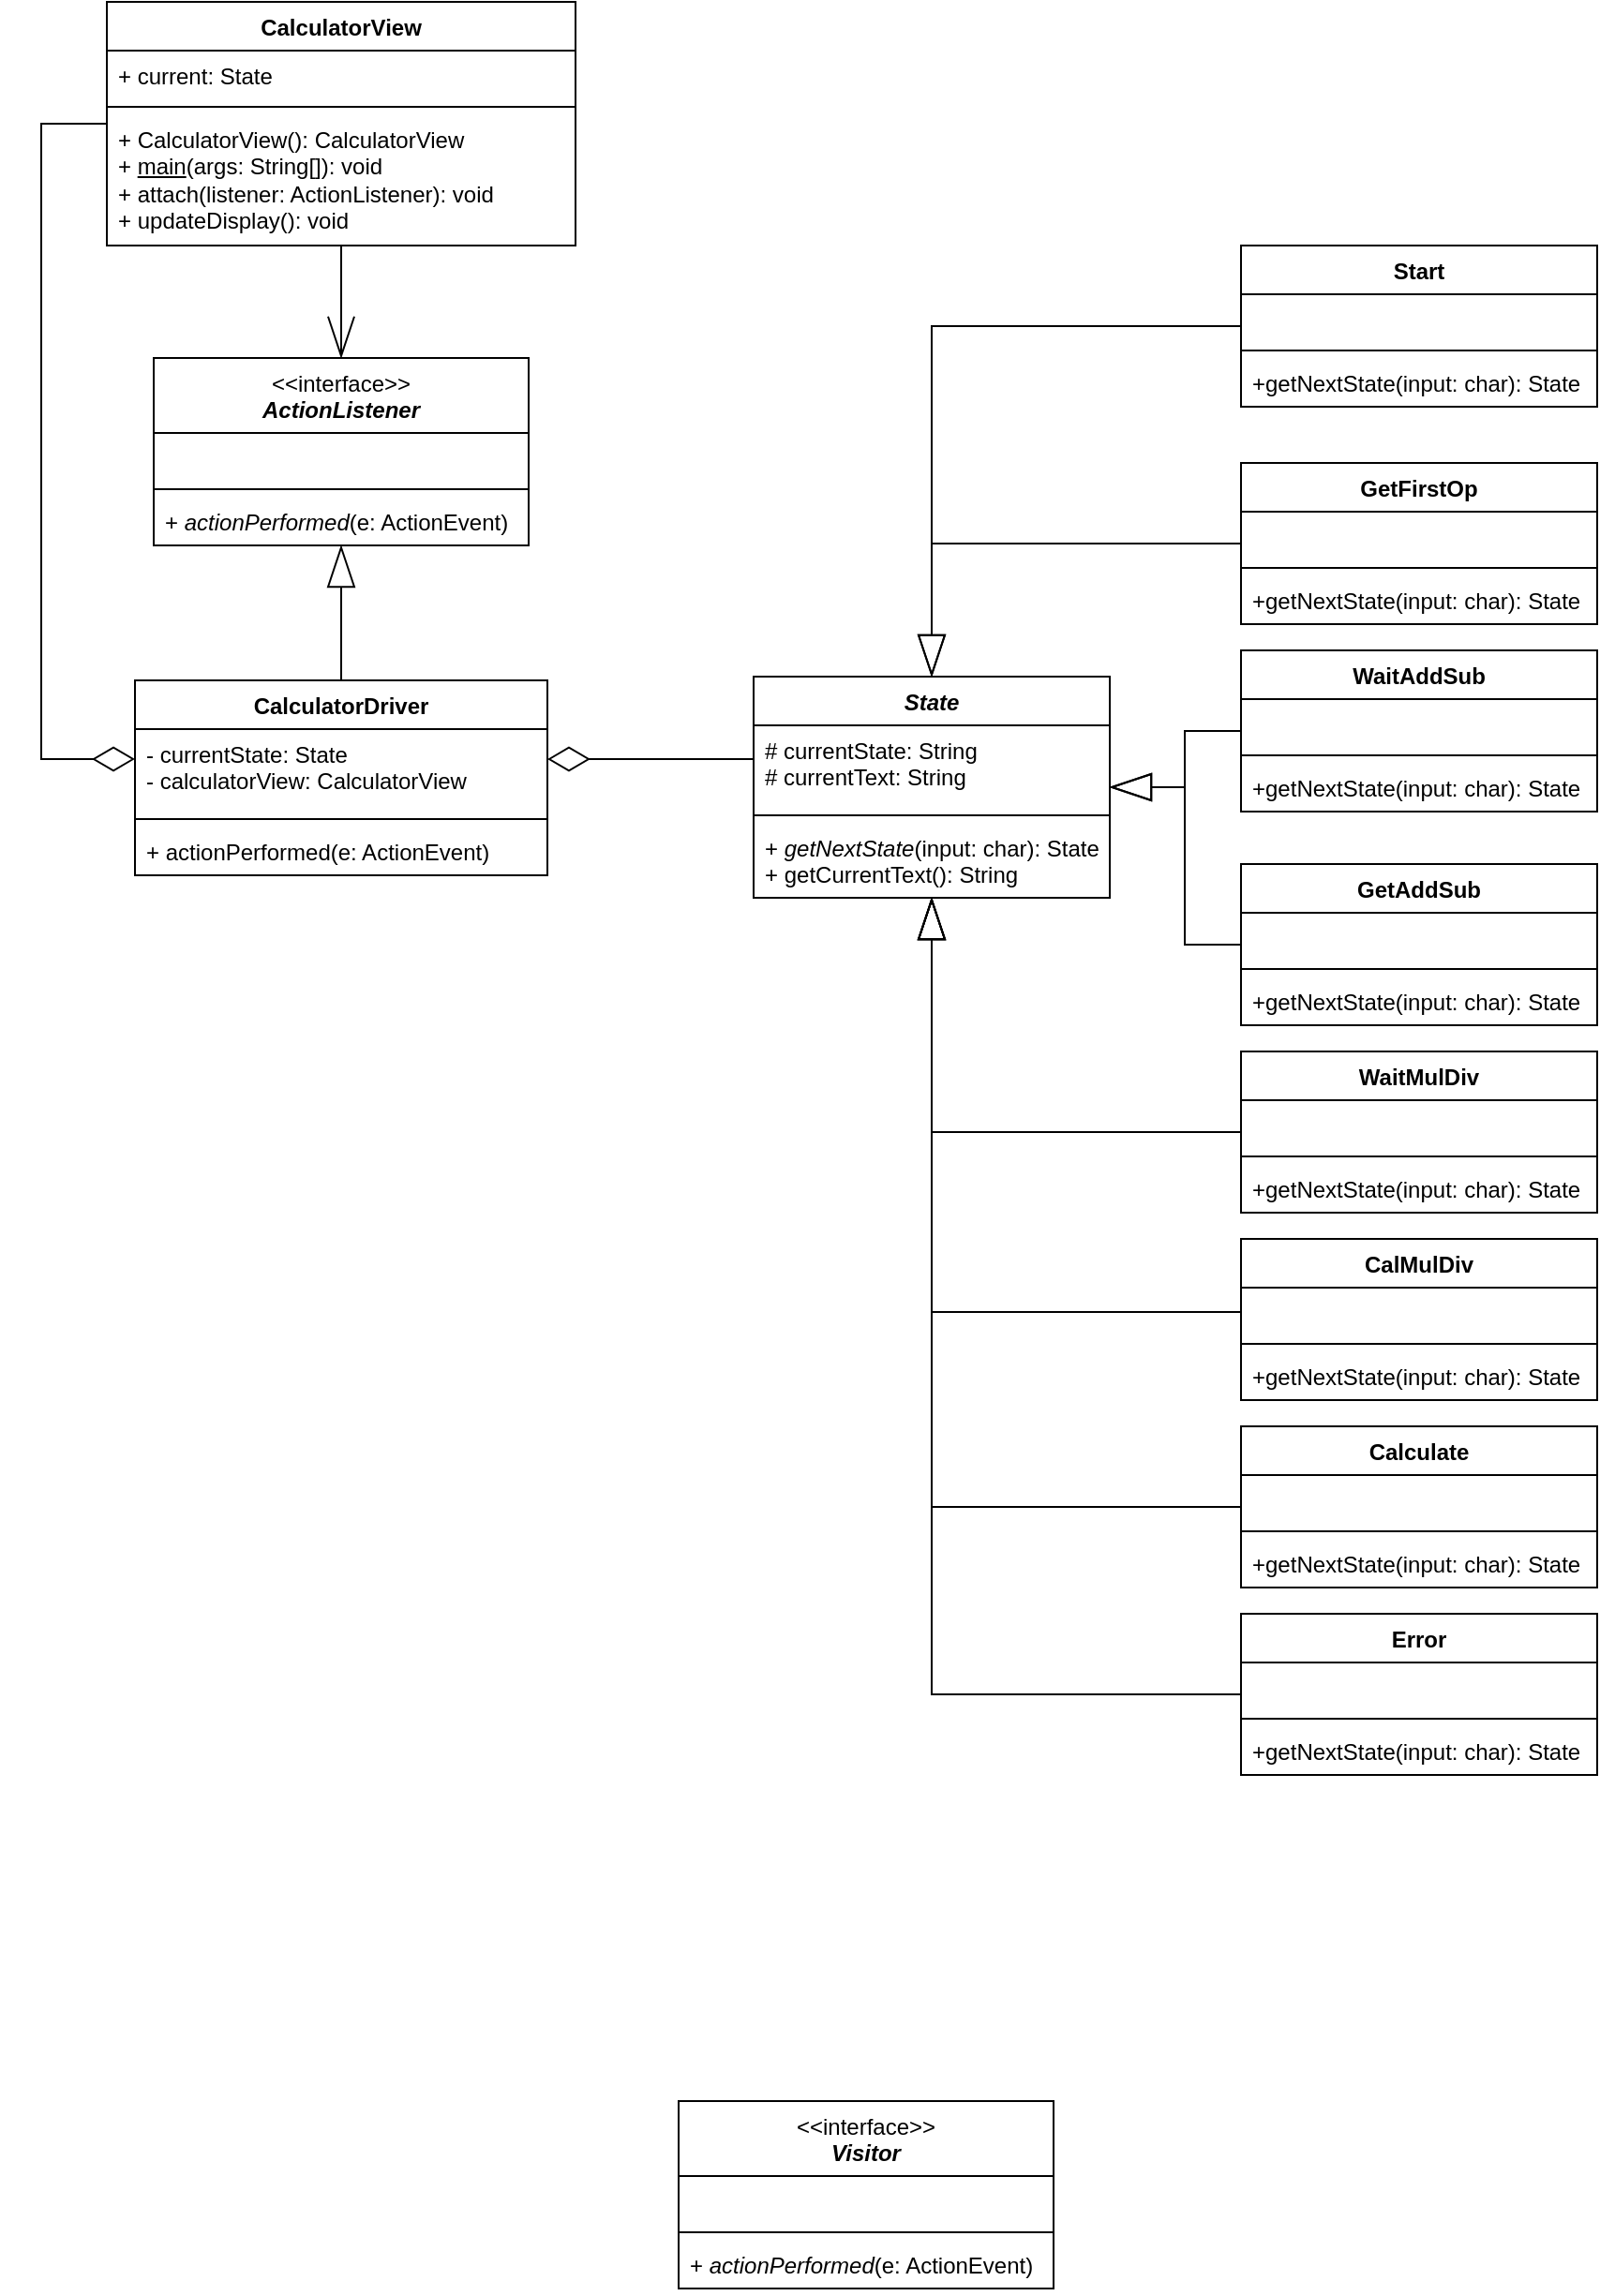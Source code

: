 <mxfile version="24.7.17">
  <diagram name="Page-1" id="OkXsAYMR7_yzgFztzNQj">
    <mxGraphModel dx="771" dy="3223" grid="1" gridSize="10" guides="1" tooltips="1" connect="1" arrows="1" fold="1" page="1" pageScale="1" pageWidth="850" pageHeight="1100" math="0" shadow="0">
      <root>
        <mxCell id="0" />
        <mxCell id="1" parent="0" />
        <mxCell id="SzojaOviCsZuA26BR49B-10" style="edgeStyle=orthogonalEdgeStyle;shape=connector;rounded=0;orthogonalLoop=1;jettySize=auto;html=1;strokeColor=default;align=center;verticalAlign=middle;fontFamily=Helvetica;fontSize=11;fontColor=default;labelBackgroundColor=default;endArrow=blockThin;endFill=0;endSize=20;" edge="1" parent="1" source="slx9O1tNkMX-7MdAAjnx-1" target="4JuCq5wBwQ4GCOeXO2ZA-1">
          <mxGeometry relative="1" as="geometry" />
        </mxCell>
        <mxCell id="slx9O1tNkMX-7MdAAjnx-1" value="CalculatorDriver" style="swimlane;fontStyle=1;align=center;verticalAlign=top;childLayout=stackLayout;horizontal=1;startSize=26;horizontalStack=0;resizeParent=1;resizeParentMax=0;resizeLast=0;collapsible=1;marginBottom=0;whiteSpace=wrap;html=1;" parent="1" vertex="1">
          <mxGeometry x="150" y="272" width="220" height="104" as="geometry" />
        </mxCell>
        <mxCell id="slx9O1tNkMX-7MdAAjnx-2" value="- currentState: State&lt;div&gt;- calculatorView: CalculatorView&lt;/div&gt;" style="text;strokeColor=none;fillColor=none;align=left;verticalAlign=top;spacingLeft=4;spacingRight=4;overflow=hidden;rotatable=0;points=[[0,0.5],[1,0.5]];portConstraint=eastwest;whiteSpace=wrap;html=1;" parent="slx9O1tNkMX-7MdAAjnx-1" vertex="1">
          <mxGeometry y="26" width="220" height="44" as="geometry" />
        </mxCell>
        <mxCell id="slx9O1tNkMX-7MdAAjnx-3" value="" style="line;strokeWidth=1;fillColor=none;align=left;verticalAlign=middle;spacingTop=-1;spacingLeft=3;spacingRight=3;rotatable=0;labelPosition=right;points=[];portConstraint=eastwest;strokeColor=inherit;" parent="slx9O1tNkMX-7MdAAjnx-1" vertex="1">
          <mxGeometry y="70" width="220" height="8" as="geometry" />
        </mxCell>
        <mxCell id="slx9O1tNkMX-7MdAAjnx-4" value="+&amp;nbsp;actionPerformed(e: ActionEvent)" style="text;strokeColor=none;fillColor=none;align=left;verticalAlign=top;spacingLeft=4;spacingRight=4;overflow=hidden;rotatable=0;points=[[0,0.5],[1,0.5]];portConstraint=eastwest;whiteSpace=wrap;html=1;" parent="slx9O1tNkMX-7MdAAjnx-1" vertex="1">
          <mxGeometry y="78" width="220" height="26" as="geometry" />
        </mxCell>
        <mxCell id="slx9O1tNkMX-7MdAAjnx-50" style="edgeStyle=orthogonalEdgeStyle;shape=connector;rounded=0;orthogonalLoop=1;jettySize=auto;html=1;strokeColor=default;align=center;verticalAlign=middle;fontFamily=Helvetica;fontSize=11;fontColor=default;labelBackgroundColor=default;endArrow=diamondThin;endFill=0;endSize=20;" parent="1" source="slx9O1tNkMX-7MdAAjnx-5" target="slx9O1tNkMX-7MdAAjnx-1" edge="1">
          <mxGeometry relative="1" as="geometry">
            <Array as="points">
              <mxPoint x="450" y="314" />
              <mxPoint x="450" y="314" />
            </Array>
          </mxGeometry>
        </mxCell>
        <mxCell id="slx9O1tNkMX-7MdAAjnx-5" value="&lt;i&gt;State&lt;/i&gt;" style="swimlane;fontStyle=1;align=center;verticalAlign=top;childLayout=stackLayout;horizontal=1;startSize=26;horizontalStack=0;resizeParent=1;resizeParentMax=0;resizeLast=0;collapsible=1;marginBottom=0;whiteSpace=wrap;html=1;" parent="1" vertex="1">
          <mxGeometry x="480" y="270" width="190" height="118" as="geometry" />
        </mxCell>
        <mxCell id="slx9O1tNkMX-7MdAAjnx-6" value="# currentState: String&lt;div&gt;# currentText: String&lt;/div&gt;" style="text;strokeColor=none;fillColor=none;align=left;verticalAlign=top;spacingLeft=4;spacingRight=4;overflow=hidden;rotatable=0;points=[[0,0.5],[1,0.5]];portConstraint=eastwest;whiteSpace=wrap;html=1;" parent="slx9O1tNkMX-7MdAAjnx-5" vertex="1">
          <mxGeometry y="26" width="190" height="44" as="geometry" />
        </mxCell>
        <mxCell id="slx9O1tNkMX-7MdAAjnx-7" value="" style="line;strokeWidth=1;fillColor=none;align=left;verticalAlign=middle;spacingTop=-1;spacingLeft=3;spacingRight=3;rotatable=0;labelPosition=right;points=[];portConstraint=eastwest;strokeColor=inherit;" parent="slx9O1tNkMX-7MdAAjnx-5" vertex="1">
          <mxGeometry y="70" width="190" height="8" as="geometry" />
        </mxCell>
        <mxCell id="slx9O1tNkMX-7MdAAjnx-8" value="+&amp;nbsp;&lt;i&gt;getNextState&lt;/i&gt;(input: char): State&lt;div&gt;+ getCurrentText(): String&lt;/div&gt;" style="text;strokeColor=none;fillColor=none;align=left;verticalAlign=top;spacingLeft=4;spacingRight=4;overflow=hidden;rotatable=0;points=[[0,0.5],[1,0.5]];portConstraint=eastwest;whiteSpace=wrap;html=1;" parent="slx9O1tNkMX-7MdAAjnx-5" vertex="1">
          <mxGeometry y="78" width="190" height="40" as="geometry" />
        </mxCell>
        <mxCell id="slx9O1tNkMX-7MdAAjnx-41" style="edgeStyle=orthogonalEdgeStyle;rounded=0;orthogonalLoop=1;jettySize=auto;html=1;endArrow=blockThin;endFill=0;endSize=20;" parent="1" source="slx9O1tNkMX-7MdAAjnx-9" target="slx9O1tNkMX-7MdAAjnx-5" edge="1">
          <mxGeometry relative="1" as="geometry" />
        </mxCell>
        <mxCell id="slx9O1tNkMX-7MdAAjnx-9" value="Start" style="swimlane;fontStyle=1;align=center;verticalAlign=top;childLayout=stackLayout;horizontal=1;startSize=26;horizontalStack=0;resizeParent=1;resizeParentMax=0;resizeLast=0;collapsible=1;marginBottom=0;whiteSpace=wrap;html=1;" parent="1" vertex="1">
          <mxGeometry x="740" y="40" width="190" height="86" as="geometry" />
        </mxCell>
        <mxCell id="slx9O1tNkMX-7MdAAjnx-10" value="&amp;nbsp;" style="text;strokeColor=none;fillColor=none;align=left;verticalAlign=top;spacingLeft=4;spacingRight=4;overflow=hidden;rotatable=0;points=[[0,0.5],[1,0.5]];portConstraint=eastwest;whiteSpace=wrap;html=1;" parent="slx9O1tNkMX-7MdAAjnx-9" vertex="1">
          <mxGeometry y="26" width="190" height="26" as="geometry" />
        </mxCell>
        <mxCell id="slx9O1tNkMX-7MdAAjnx-11" value="" style="line;strokeWidth=1;fillColor=none;align=left;verticalAlign=middle;spacingTop=-1;spacingLeft=3;spacingRight=3;rotatable=0;labelPosition=right;points=[];portConstraint=eastwest;strokeColor=inherit;" parent="slx9O1tNkMX-7MdAAjnx-9" vertex="1">
          <mxGeometry y="52" width="190" height="8" as="geometry" />
        </mxCell>
        <mxCell id="slx9O1tNkMX-7MdAAjnx-12" value="+getNextState(input: char): State" style="text;strokeColor=none;fillColor=none;align=left;verticalAlign=top;spacingLeft=4;spacingRight=4;overflow=hidden;rotatable=0;points=[[0,0.5],[1,0.5]];portConstraint=eastwest;whiteSpace=wrap;html=1;" parent="slx9O1tNkMX-7MdAAjnx-9" vertex="1">
          <mxGeometry y="60" width="190" height="26" as="geometry" />
        </mxCell>
        <mxCell id="slx9O1tNkMX-7MdAAjnx-42" style="edgeStyle=orthogonalEdgeStyle;shape=connector;rounded=0;orthogonalLoop=1;jettySize=auto;html=1;strokeColor=default;align=center;verticalAlign=middle;fontFamily=Helvetica;fontSize=11;fontColor=default;labelBackgroundColor=default;endArrow=blockThin;endFill=0;endSize=20;" parent="1" source="slx9O1tNkMX-7MdAAjnx-13" target="slx9O1tNkMX-7MdAAjnx-5" edge="1">
          <mxGeometry relative="1" as="geometry" />
        </mxCell>
        <mxCell id="slx9O1tNkMX-7MdAAjnx-13" value="GetFirstOp" style="swimlane;fontStyle=1;align=center;verticalAlign=top;childLayout=stackLayout;horizontal=1;startSize=26;horizontalStack=0;resizeParent=1;resizeParentMax=0;resizeLast=0;collapsible=1;marginBottom=0;whiteSpace=wrap;html=1;" parent="1" vertex="1">
          <mxGeometry x="740" y="156" width="190" height="86" as="geometry" />
        </mxCell>
        <mxCell id="slx9O1tNkMX-7MdAAjnx-14" value="&amp;nbsp;" style="text;strokeColor=none;fillColor=none;align=left;verticalAlign=top;spacingLeft=4;spacingRight=4;overflow=hidden;rotatable=0;points=[[0,0.5],[1,0.5]];portConstraint=eastwest;whiteSpace=wrap;html=1;" parent="slx9O1tNkMX-7MdAAjnx-13" vertex="1">
          <mxGeometry y="26" width="190" height="26" as="geometry" />
        </mxCell>
        <mxCell id="slx9O1tNkMX-7MdAAjnx-15" value="" style="line;strokeWidth=1;fillColor=none;align=left;verticalAlign=middle;spacingTop=-1;spacingLeft=3;spacingRight=3;rotatable=0;labelPosition=right;points=[];portConstraint=eastwest;strokeColor=inherit;" parent="slx9O1tNkMX-7MdAAjnx-13" vertex="1">
          <mxGeometry y="52" width="190" height="8" as="geometry" />
        </mxCell>
        <mxCell id="slx9O1tNkMX-7MdAAjnx-16" value="+getNextState(input: char): State" style="text;strokeColor=none;fillColor=none;align=left;verticalAlign=top;spacingLeft=4;spacingRight=4;overflow=hidden;rotatable=0;points=[[0,0.5],[1,0.5]];portConstraint=eastwest;whiteSpace=wrap;html=1;" parent="slx9O1tNkMX-7MdAAjnx-13" vertex="1">
          <mxGeometry y="60" width="190" height="26" as="geometry" />
        </mxCell>
        <mxCell id="slx9O1tNkMX-7MdAAjnx-43" style="edgeStyle=orthogonalEdgeStyle;shape=connector;rounded=0;orthogonalLoop=1;jettySize=auto;html=1;strokeColor=default;align=center;verticalAlign=middle;fontFamily=Helvetica;fontSize=11;fontColor=default;labelBackgroundColor=default;endArrow=blockThin;endFill=0;endSize=20;" parent="1" source="slx9O1tNkMX-7MdAAjnx-17" target="slx9O1tNkMX-7MdAAjnx-5" edge="1">
          <mxGeometry relative="1" as="geometry" />
        </mxCell>
        <mxCell id="slx9O1tNkMX-7MdAAjnx-17" value="WaitAddSub" style="swimlane;fontStyle=1;align=center;verticalAlign=top;childLayout=stackLayout;horizontal=1;startSize=26;horizontalStack=0;resizeParent=1;resizeParentMax=0;resizeLast=0;collapsible=1;marginBottom=0;whiteSpace=wrap;html=1;" parent="1" vertex="1">
          <mxGeometry x="740" y="256" width="190" height="86" as="geometry" />
        </mxCell>
        <mxCell id="slx9O1tNkMX-7MdAAjnx-18" value="&amp;nbsp;" style="text;strokeColor=none;fillColor=none;align=left;verticalAlign=top;spacingLeft=4;spacingRight=4;overflow=hidden;rotatable=0;points=[[0,0.5],[1,0.5]];portConstraint=eastwest;whiteSpace=wrap;html=1;" parent="slx9O1tNkMX-7MdAAjnx-17" vertex="1">
          <mxGeometry y="26" width="190" height="26" as="geometry" />
        </mxCell>
        <mxCell id="slx9O1tNkMX-7MdAAjnx-19" value="" style="line;strokeWidth=1;fillColor=none;align=left;verticalAlign=middle;spacingTop=-1;spacingLeft=3;spacingRight=3;rotatable=0;labelPosition=right;points=[];portConstraint=eastwest;strokeColor=inherit;" parent="slx9O1tNkMX-7MdAAjnx-17" vertex="1">
          <mxGeometry y="52" width="190" height="8" as="geometry" />
        </mxCell>
        <mxCell id="slx9O1tNkMX-7MdAAjnx-20" value="+getNextState(input: char): State" style="text;strokeColor=none;fillColor=none;align=left;verticalAlign=top;spacingLeft=4;spacingRight=4;overflow=hidden;rotatable=0;points=[[0,0.5],[1,0.5]];portConstraint=eastwest;whiteSpace=wrap;html=1;" parent="slx9O1tNkMX-7MdAAjnx-17" vertex="1">
          <mxGeometry y="60" width="190" height="26" as="geometry" />
        </mxCell>
        <mxCell id="slx9O1tNkMX-7MdAAjnx-44" style="edgeStyle=orthogonalEdgeStyle;shape=connector;rounded=0;orthogonalLoop=1;jettySize=auto;html=1;strokeColor=default;align=center;verticalAlign=middle;fontFamily=Helvetica;fontSize=11;fontColor=default;labelBackgroundColor=default;endArrow=blockThin;endFill=0;endSize=20;" parent="1" source="slx9O1tNkMX-7MdAAjnx-21" target="slx9O1tNkMX-7MdAAjnx-5" edge="1">
          <mxGeometry relative="1" as="geometry" />
        </mxCell>
        <mxCell id="slx9O1tNkMX-7MdAAjnx-21" value="GetAddSub" style="swimlane;fontStyle=1;align=center;verticalAlign=top;childLayout=stackLayout;horizontal=1;startSize=26;horizontalStack=0;resizeParent=1;resizeParentMax=0;resizeLast=0;collapsible=1;marginBottom=0;whiteSpace=wrap;html=1;" parent="1" vertex="1">
          <mxGeometry x="740" y="370" width="190" height="86" as="geometry" />
        </mxCell>
        <mxCell id="slx9O1tNkMX-7MdAAjnx-22" value="&amp;nbsp;" style="text;strokeColor=none;fillColor=none;align=left;verticalAlign=top;spacingLeft=4;spacingRight=4;overflow=hidden;rotatable=0;points=[[0,0.5],[1,0.5]];portConstraint=eastwest;whiteSpace=wrap;html=1;" parent="slx9O1tNkMX-7MdAAjnx-21" vertex="1">
          <mxGeometry y="26" width="190" height="26" as="geometry" />
        </mxCell>
        <mxCell id="slx9O1tNkMX-7MdAAjnx-23" value="" style="line;strokeWidth=1;fillColor=none;align=left;verticalAlign=middle;spacingTop=-1;spacingLeft=3;spacingRight=3;rotatable=0;labelPosition=right;points=[];portConstraint=eastwest;strokeColor=inherit;" parent="slx9O1tNkMX-7MdAAjnx-21" vertex="1">
          <mxGeometry y="52" width="190" height="8" as="geometry" />
        </mxCell>
        <mxCell id="slx9O1tNkMX-7MdAAjnx-24" value="+getNextState(input: char): State" style="text;strokeColor=none;fillColor=none;align=left;verticalAlign=top;spacingLeft=4;spacingRight=4;overflow=hidden;rotatable=0;points=[[0,0.5],[1,0.5]];portConstraint=eastwest;whiteSpace=wrap;html=1;" parent="slx9O1tNkMX-7MdAAjnx-21" vertex="1">
          <mxGeometry y="60" width="190" height="26" as="geometry" />
        </mxCell>
        <mxCell id="slx9O1tNkMX-7MdAAjnx-45" style="edgeStyle=orthogonalEdgeStyle;shape=connector;rounded=0;orthogonalLoop=1;jettySize=auto;html=1;strokeColor=default;align=center;verticalAlign=middle;fontFamily=Helvetica;fontSize=11;fontColor=default;labelBackgroundColor=default;endArrow=blockThin;endFill=0;endSize=20;" parent="1" source="slx9O1tNkMX-7MdAAjnx-25" target="slx9O1tNkMX-7MdAAjnx-5" edge="1">
          <mxGeometry relative="1" as="geometry" />
        </mxCell>
        <mxCell id="slx9O1tNkMX-7MdAAjnx-25" value="WaitMulDiv" style="swimlane;fontStyle=1;align=center;verticalAlign=top;childLayout=stackLayout;horizontal=1;startSize=26;horizontalStack=0;resizeParent=1;resizeParentMax=0;resizeLast=0;collapsible=1;marginBottom=0;whiteSpace=wrap;html=1;" parent="1" vertex="1">
          <mxGeometry x="740" y="470" width="190" height="86" as="geometry" />
        </mxCell>
        <mxCell id="slx9O1tNkMX-7MdAAjnx-26" value="&amp;nbsp;" style="text;strokeColor=none;fillColor=none;align=left;verticalAlign=top;spacingLeft=4;spacingRight=4;overflow=hidden;rotatable=0;points=[[0,0.5],[1,0.5]];portConstraint=eastwest;whiteSpace=wrap;html=1;" parent="slx9O1tNkMX-7MdAAjnx-25" vertex="1">
          <mxGeometry y="26" width="190" height="26" as="geometry" />
        </mxCell>
        <mxCell id="slx9O1tNkMX-7MdAAjnx-27" value="" style="line;strokeWidth=1;fillColor=none;align=left;verticalAlign=middle;spacingTop=-1;spacingLeft=3;spacingRight=3;rotatable=0;labelPosition=right;points=[];portConstraint=eastwest;strokeColor=inherit;" parent="slx9O1tNkMX-7MdAAjnx-25" vertex="1">
          <mxGeometry y="52" width="190" height="8" as="geometry" />
        </mxCell>
        <mxCell id="slx9O1tNkMX-7MdAAjnx-28" value="+getNextState(input: char): State" style="text;strokeColor=none;fillColor=none;align=left;verticalAlign=top;spacingLeft=4;spacingRight=4;overflow=hidden;rotatable=0;points=[[0,0.5],[1,0.5]];portConstraint=eastwest;whiteSpace=wrap;html=1;" parent="slx9O1tNkMX-7MdAAjnx-25" vertex="1">
          <mxGeometry y="60" width="190" height="26" as="geometry" />
        </mxCell>
        <mxCell id="slx9O1tNkMX-7MdAAjnx-29" value="CalMulDiv" style="swimlane;fontStyle=1;align=center;verticalAlign=top;childLayout=stackLayout;horizontal=1;startSize=26;horizontalStack=0;resizeParent=1;resizeParentMax=0;resizeLast=0;collapsible=1;marginBottom=0;whiteSpace=wrap;html=1;" parent="1" vertex="1">
          <mxGeometry x="740" y="570" width="190" height="86" as="geometry" />
        </mxCell>
        <mxCell id="slx9O1tNkMX-7MdAAjnx-30" value="&amp;nbsp;" style="text;strokeColor=none;fillColor=none;align=left;verticalAlign=top;spacingLeft=4;spacingRight=4;overflow=hidden;rotatable=0;points=[[0,0.5],[1,0.5]];portConstraint=eastwest;whiteSpace=wrap;html=1;" parent="slx9O1tNkMX-7MdAAjnx-29" vertex="1">
          <mxGeometry y="26" width="190" height="26" as="geometry" />
        </mxCell>
        <mxCell id="slx9O1tNkMX-7MdAAjnx-31" value="" style="line;strokeWidth=1;fillColor=none;align=left;verticalAlign=middle;spacingTop=-1;spacingLeft=3;spacingRight=3;rotatable=0;labelPosition=right;points=[];portConstraint=eastwest;strokeColor=inherit;" parent="slx9O1tNkMX-7MdAAjnx-29" vertex="1">
          <mxGeometry y="52" width="190" height="8" as="geometry" />
        </mxCell>
        <mxCell id="slx9O1tNkMX-7MdAAjnx-32" value="+getNextState(input: char): State" style="text;strokeColor=none;fillColor=none;align=left;verticalAlign=top;spacingLeft=4;spacingRight=4;overflow=hidden;rotatable=0;points=[[0,0.5],[1,0.5]];portConstraint=eastwest;whiteSpace=wrap;html=1;" parent="slx9O1tNkMX-7MdAAjnx-29" vertex="1">
          <mxGeometry y="60" width="190" height="26" as="geometry" />
        </mxCell>
        <mxCell id="slx9O1tNkMX-7MdAAjnx-47" style="edgeStyle=orthogonalEdgeStyle;shape=connector;rounded=0;orthogonalLoop=1;jettySize=auto;html=1;strokeColor=default;align=center;verticalAlign=middle;fontFamily=Helvetica;fontSize=11;fontColor=default;labelBackgroundColor=default;endArrow=blockThin;endFill=0;endSize=20;" parent="1" source="slx9O1tNkMX-7MdAAjnx-33" target="slx9O1tNkMX-7MdAAjnx-5" edge="1">
          <mxGeometry relative="1" as="geometry" />
        </mxCell>
        <mxCell id="slx9O1tNkMX-7MdAAjnx-33" value="Calculate" style="swimlane;fontStyle=1;align=center;verticalAlign=top;childLayout=stackLayout;horizontal=1;startSize=26;horizontalStack=0;resizeParent=1;resizeParentMax=0;resizeLast=0;collapsible=1;marginBottom=0;whiteSpace=wrap;html=1;" parent="1" vertex="1">
          <mxGeometry x="740" y="670" width="190" height="86" as="geometry" />
        </mxCell>
        <mxCell id="slx9O1tNkMX-7MdAAjnx-34" value="&amp;nbsp;" style="text;strokeColor=none;fillColor=none;align=left;verticalAlign=top;spacingLeft=4;spacingRight=4;overflow=hidden;rotatable=0;points=[[0,0.5],[1,0.5]];portConstraint=eastwest;whiteSpace=wrap;html=1;" parent="slx9O1tNkMX-7MdAAjnx-33" vertex="1">
          <mxGeometry y="26" width="190" height="26" as="geometry" />
        </mxCell>
        <mxCell id="slx9O1tNkMX-7MdAAjnx-35" value="" style="line;strokeWidth=1;fillColor=none;align=left;verticalAlign=middle;spacingTop=-1;spacingLeft=3;spacingRight=3;rotatable=0;labelPosition=right;points=[];portConstraint=eastwest;strokeColor=inherit;" parent="slx9O1tNkMX-7MdAAjnx-33" vertex="1">
          <mxGeometry y="52" width="190" height="8" as="geometry" />
        </mxCell>
        <mxCell id="slx9O1tNkMX-7MdAAjnx-36" value="+getNextState(input: char): State" style="text;strokeColor=none;fillColor=none;align=left;verticalAlign=top;spacingLeft=4;spacingRight=4;overflow=hidden;rotatable=0;points=[[0,0.5],[1,0.5]];portConstraint=eastwest;whiteSpace=wrap;html=1;" parent="slx9O1tNkMX-7MdAAjnx-33" vertex="1">
          <mxGeometry y="60" width="190" height="26" as="geometry" />
        </mxCell>
        <mxCell id="slx9O1tNkMX-7MdAAjnx-49" style="edgeStyle=orthogonalEdgeStyle;shape=connector;rounded=0;orthogonalLoop=1;jettySize=auto;html=1;strokeColor=default;align=center;verticalAlign=middle;fontFamily=Helvetica;fontSize=11;fontColor=default;labelBackgroundColor=default;endArrow=blockThin;endFill=0;endSize=20;" parent="1" source="slx9O1tNkMX-7MdAAjnx-37" target="slx9O1tNkMX-7MdAAjnx-5" edge="1">
          <mxGeometry relative="1" as="geometry" />
        </mxCell>
        <mxCell id="slx9O1tNkMX-7MdAAjnx-37" value="Error" style="swimlane;fontStyle=1;align=center;verticalAlign=top;childLayout=stackLayout;horizontal=1;startSize=26;horizontalStack=0;resizeParent=1;resizeParentMax=0;resizeLast=0;collapsible=1;marginBottom=0;whiteSpace=wrap;html=1;" parent="1" vertex="1">
          <mxGeometry x="740" y="770" width="190" height="86" as="geometry" />
        </mxCell>
        <mxCell id="slx9O1tNkMX-7MdAAjnx-38" value="&amp;nbsp;" style="text;strokeColor=none;fillColor=none;align=left;verticalAlign=top;spacingLeft=4;spacingRight=4;overflow=hidden;rotatable=0;points=[[0,0.5],[1,0.5]];portConstraint=eastwest;whiteSpace=wrap;html=1;" parent="slx9O1tNkMX-7MdAAjnx-37" vertex="1">
          <mxGeometry y="26" width="190" height="26" as="geometry" />
        </mxCell>
        <mxCell id="slx9O1tNkMX-7MdAAjnx-39" value="" style="line;strokeWidth=1;fillColor=none;align=left;verticalAlign=middle;spacingTop=-1;spacingLeft=3;spacingRight=3;rotatable=0;labelPosition=right;points=[];portConstraint=eastwest;strokeColor=inherit;" parent="slx9O1tNkMX-7MdAAjnx-37" vertex="1">
          <mxGeometry y="52" width="190" height="8" as="geometry" />
        </mxCell>
        <mxCell id="slx9O1tNkMX-7MdAAjnx-40" value="+getNextState(input: char): State" style="text;strokeColor=none;fillColor=none;align=left;verticalAlign=top;spacingLeft=4;spacingRight=4;overflow=hidden;rotatable=0;points=[[0,0.5],[1,0.5]];portConstraint=eastwest;whiteSpace=wrap;html=1;" parent="slx9O1tNkMX-7MdAAjnx-37" vertex="1">
          <mxGeometry y="60" width="190" height="26" as="geometry" />
        </mxCell>
        <mxCell id="slx9O1tNkMX-7MdAAjnx-46" style="edgeStyle=orthogonalEdgeStyle;shape=connector;rounded=0;orthogonalLoop=1;jettySize=auto;html=1;strokeColor=default;align=center;verticalAlign=middle;fontFamily=Helvetica;fontSize=11;fontColor=default;labelBackgroundColor=default;endArrow=blockThin;endFill=0;endSize=20;" parent="1" source="slx9O1tNkMX-7MdAAjnx-30" target="slx9O1tNkMX-7MdAAjnx-5" edge="1">
          <mxGeometry relative="1" as="geometry" />
        </mxCell>
        <mxCell id="4JuCq5wBwQ4GCOeXO2ZA-6" style="edgeStyle=orthogonalEdgeStyle;rounded=0;orthogonalLoop=1;jettySize=auto;html=1;endArrow=openThin;endFill=0;endSize=20;" parent="1" source="slx9O1tNkMX-7MdAAjnx-51" target="4JuCq5wBwQ4GCOeXO2ZA-1" edge="1">
          <mxGeometry relative="1" as="geometry" />
        </mxCell>
        <mxCell id="SzojaOviCsZuA26BR49B-12" style="edgeStyle=orthogonalEdgeStyle;shape=connector;rounded=0;orthogonalLoop=1;jettySize=auto;html=1;strokeColor=default;align=center;verticalAlign=middle;fontFamily=Helvetica;fontSize=11;fontColor=default;labelBackgroundColor=default;endArrow=diamondThin;endFill=0;endSize=20;" edge="1" parent="1" source="slx9O1tNkMX-7MdAAjnx-51" target="slx9O1tNkMX-7MdAAjnx-1">
          <mxGeometry relative="1" as="geometry">
            <Array as="points">
              <mxPoint x="100" y="-25" />
              <mxPoint x="100" y="314.0" />
            </Array>
          </mxGeometry>
        </mxCell>
        <mxCell id="slx9O1tNkMX-7MdAAjnx-51" value="CalculatorView" style="swimlane;fontStyle=1;align=center;verticalAlign=top;childLayout=stackLayout;horizontal=1;startSize=26;horizontalStack=0;resizeParent=1;resizeParentMax=0;resizeLast=0;collapsible=1;marginBottom=0;whiteSpace=wrap;html=1;" parent="1" vertex="1">
          <mxGeometry x="135" y="-90" width="250" height="130" as="geometry" />
        </mxCell>
        <mxCell id="slx9O1tNkMX-7MdAAjnx-52" value="+ current: State" style="text;strokeColor=none;fillColor=none;align=left;verticalAlign=top;spacingLeft=4;spacingRight=4;overflow=hidden;rotatable=0;points=[[0,0.5],[1,0.5]];portConstraint=eastwest;whiteSpace=wrap;html=1;" parent="slx9O1tNkMX-7MdAAjnx-51" vertex="1">
          <mxGeometry y="26" width="250" height="26" as="geometry" />
        </mxCell>
        <mxCell id="slx9O1tNkMX-7MdAAjnx-53" value="" style="line;strokeWidth=1;fillColor=none;align=left;verticalAlign=middle;spacingTop=-1;spacingLeft=3;spacingRight=3;rotatable=0;labelPosition=right;points=[];portConstraint=eastwest;strokeColor=inherit;" parent="slx9O1tNkMX-7MdAAjnx-51" vertex="1">
          <mxGeometry y="52" width="250" height="8" as="geometry" />
        </mxCell>
        <mxCell id="slx9O1tNkMX-7MdAAjnx-54" value="&lt;div&gt;+ CalculatorView(): CalculatorView&lt;/div&gt;&lt;div&gt;+&amp;nbsp;&lt;u&gt;main&lt;/u&gt;(args: String[]): void&lt;br&gt;&lt;/div&gt;+ attach(listener: ActionListener): void&lt;div&gt;&lt;div&gt;+ updateDisplay(): void&lt;/div&gt;&lt;/div&gt;" style="text;strokeColor=none;fillColor=none;align=left;verticalAlign=top;spacingLeft=4;spacingRight=4;overflow=hidden;rotatable=0;points=[[0,0.5],[1,0.5]];portConstraint=eastwest;whiteSpace=wrap;html=1;" parent="slx9O1tNkMX-7MdAAjnx-51" vertex="1">
          <mxGeometry y="60" width="250" height="70" as="geometry" />
        </mxCell>
        <mxCell id="4JuCq5wBwQ4GCOeXO2ZA-1" value="&lt;span style=&quot;font-weight: normal;&quot;&gt;&amp;lt;&amp;lt;interface&amp;gt;&amp;gt;&lt;br&gt;&lt;/span&gt;&lt;i&gt;ActionListener&lt;/i&gt;" style="swimlane;fontStyle=1;align=center;verticalAlign=top;childLayout=stackLayout;horizontal=1;startSize=40;horizontalStack=0;resizeParent=1;resizeParentMax=0;resizeLast=0;collapsible=1;marginBottom=0;whiteSpace=wrap;html=1;" parent="1" vertex="1">
          <mxGeometry x="160" y="100" width="200" height="100" as="geometry" />
        </mxCell>
        <mxCell id="4JuCq5wBwQ4GCOeXO2ZA-2" value="&amp;nbsp;" style="text;strokeColor=none;fillColor=none;align=left;verticalAlign=top;spacingLeft=4;spacingRight=4;overflow=hidden;rotatable=0;points=[[0,0.5],[1,0.5]];portConstraint=eastwest;whiteSpace=wrap;html=1;" parent="4JuCq5wBwQ4GCOeXO2ZA-1" vertex="1">
          <mxGeometry y="40" width="200" height="26" as="geometry" />
        </mxCell>
        <mxCell id="4JuCq5wBwQ4GCOeXO2ZA-3" value="" style="line;strokeWidth=1;fillColor=none;align=left;verticalAlign=middle;spacingTop=-1;spacingLeft=3;spacingRight=3;rotatable=0;labelPosition=right;points=[];portConstraint=eastwest;strokeColor=inherit;" parent="4JuCq5wBwQ4GCOeXO2ZA-1" vertex="1">
          <mxGeometry y="66" width="200" height="8" as="geometry" />
        </mxCell>
        <mxCell id="4JuCq5wBwQ4GCOeXO2ZA-4" value="+ &lt;i&gt;actionPerformed&lt;/i&gt;(e: ActionEvent)" style="text;strokeColor=none;fillColor=none;align=left;verticalAlign=top;spacingLeft=4;spacingRight=4;overflow=hidden;rotatable=0;points=[[0,0.5],[1,0.5]];portConstraint=eastwest;whiteSpace=wrap;html=1;" parent="4JuCq5wBwQ4GCOeXO2ZA-1" vertex="1">
          <mxGeometry y="74" width="200" height="26" as="geometry" />
        </mxCell>
        <mxCell id="SzojaOviCsZuA26BR49B-13" value="&lt;span style=&quot;font-weight: normal;&quot;&gt;&amp;lt;&amp;lt;interface&amp;gt;&amp;gt;&lt;br&gt;&lt;/span&gt;&lt;i&gt;Visitor&lt;/i&gt;" style="swimlane;fontStyle=1;align=center;verticalAlign=top;childLayout=stackLayout;horizontal=1;startSize=40;horizontalStack=0;resizeParent=1;resizeParentMax=0;resizeLast=0;collapsible=1;marginBottom=0;whiteSpace=wrap;html=1;" vertex="1" parent="1">
          <mxGeometry x="440" y="1030" width="200" height="100" as="geometry" />
        </mxCell>
        <mxCell id="SzojaOviCsZuA26BR49B-14" value="&amp;nbsp;" style="text;strokeColor=none;fillColor=none;align=left;verticalAlign=top;spacingLeft=4;spacingRight=4;overflow=hidden;rotatable=0;points=[[0,0.5],[1,0.5]];portConstraint=eastwest;whiteSpace=wrap;html=1;" vertex="1" parent="SzojaOviCsZuA26BR49B-13">
          <mxGeometry y="40" width="200" height="26" as="geometry" />
        </mxCell>
        <mxCell id="SzojaOviCsZuA26BR49B-15" value="" style="line;strokeWidth=1;fillColor=none;align=left;verticalAlign=middle;spacingTop=-1;spacingLeft=3;spacingRight=3;rotatable=0;labelPosition=right;points=[];portConstraint=eastwest;strokeColor=inherit;" vertex="1" parent="SzojaOviCsZuA26BR49B-13">
          <mxGeometry y="66" width="200" height="8" as="geometry" />
        </mxCell>
        <mxCell id="SzojaOviCsZuA26BR49B-16" value="+ &lt;i&gt;actionPerformed&lt;/i&gt;(e: ActionEvent)" style="text;strokeColor=none;fillColor=none;align=left;verticalAlign=top;spacingLeft=4;spacingRight=4;overflow=hidden;rotatable=0;points=[[0,0.5],[1,0.5]];portConstraint=eastwest;whiteSpace=wrap;html=1;" vertex="1" parent="SzojaOviCsZuA26BR49B-13">
          <mxGeometry y="74" width="200" height="26" as="geometry" />
        </mxCell>
      </root>
    </mxGraphModel>
  </diagram>
</mxfile>
